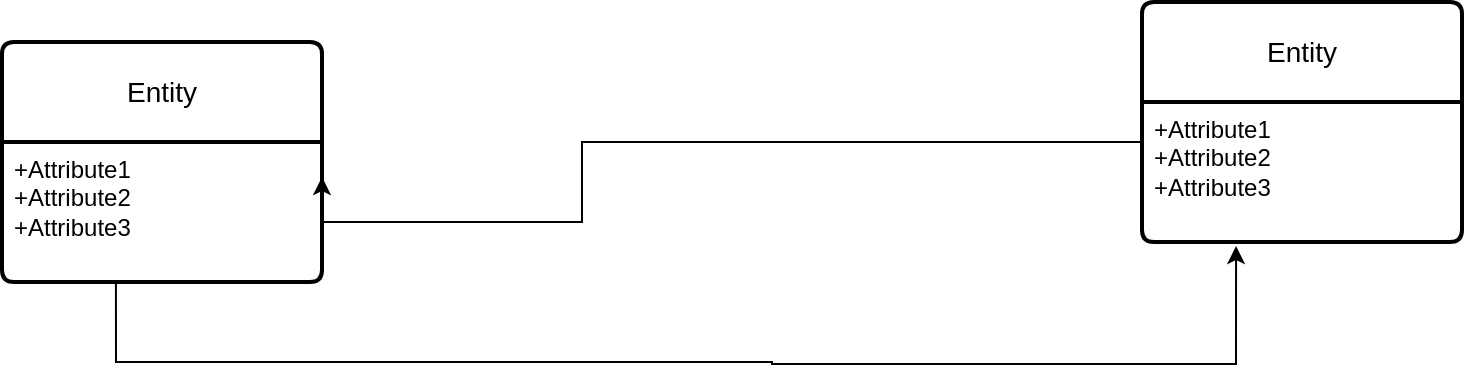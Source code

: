 <mxfile version="26.2.14">
  <diagram name="Page-1" id="ne_JKEm6kGMyf5i0Zk4b">
    <mxGraphModel dx="872" dy="465" grid="1" gridSize="10" guides="1" tooltips="1" connect="1" arrows="1" fold="1" page="1" pageScale="1" pageWidth="850" pageHeight="1100" math="0" shadow="0">
      <root>
        <mxCell id="0" />
        <mxCell id="1" parent="0" />
        <mxCell id="p2LpwtepYDFrVIb1HNte-1" value="Entity" style="swimlane;childLayout=stackLayout;horizontal=1;startSize=50;horizontalStack=0;rounded=1;fontSize=14;fontStyle=0;strokeWidth=2;resizeParent=0;resizeLast=1;shadow=0;dashed=0;align=center;arcSize=4;whiteSpace=wrap;html=1;" vertex="1" parent="1">
          <mxGeometry x="80" y="60" width="160" height="120" as="geometry" />
        </mxCell>
        <mxCell id="p2LpwtepYDFrVIb1HNte-2" value="+Attribute1&#xa;+Attribute2&#xa;+Attribute3" style="align=left;strokeColor=none;fillColor=none;spacingLeft=4;spacingRight=4;fontSize=12;verticalAlign=top;resizable=0;rotatable=0;part=1;html=1;whiteSpace=wrap;" vertex="1" parent="p2LpwtepYDFrVIb1HNte-1">
          <mxGeometry y="50" width="160" height="70" as="geometry" />
        </mxCell>
        <mxCell id="p2LpwtepYDFrVIb1HNte-5" style="edgeStyle=orthogonalEdgeStyle;rounded=0;orthogonalLoop=1;jettySize=auto;html=1;entryX=1;entryY=0.25;entryDx=0;entryDy=0;" edge="1" parent="1" source="p2LpwtepYDFrVIb1HNte-3" target="p2LpwtepYDFrVIb1HNte-2">
          <mxGeometry relative="1" as="geometry">
            <mxPoint x="250" y="160" as="targetPoint" />
            <Array as="points">
              <mxPoint x="370" y="110" />
              <mxPoint x="370" y="150" />
              <mxPoint x="240" y="150" />
            </Array>
          </mxGeometry>
        </mxCell>
        <mxCell id="p2LpwtepYDFrVIb1HNte-3" value="Entity" style="swimlane;childLayout=stackLayout;horizontal=1;startSize=50;horizontalStack=0;rounded=1;fontSize=14;fontStyle=0;strokeWidth=2;resizeParent=0;resizeLast=1;shadow=0;dashed=0;align=center;arcSize=4;whiteSpace=wrap;html=1;" vertex="1" parent="1">
          <mxGeometry x="650" y="40" width="160" height="120" as="geometry" />
        </mxCell>
        <mxCell id="p2LpwtepYDFrVIb1HNte-4" value="+Attribute1&#xa;+Attribute2&#xa;+Attribute3" style="align=left;strokeColor=none;fillColor=none;spacingLeft=4;spacingRight=4;fontSize=12;verticalAlign=top;resizable=0;rotatable=0;part=1;html=1;whiteSpace=wrap;" vertex="1" parent="p2LpwtepYDFrVIb1HNte-3">
          <mxGeometry y="50" width="160" height="70" as="geometry" />
        </mxCell>
        <mxCell id="p2LpwtepYDFrVIb1HNte-6" style="edgeStyle=orthogonalEdgeStyle;rounded=0;orthogonalLoop=1;jettySize=auto;html=1;exitX=0.356;exitY=1.014;exitDx=0;exitDy=0;exitPerimeter=0;entryX=0.294;entryY=1.029;entryDx=0;entryDy=0;entryPerimeter=0;" edge="1" parent="1" source="p2LpwtepYDFrVIb1HNte-2" target="p2LpwtepYDFrVIb1HNte-4">
          <mxGeometry relative="1" as="geometry">
            <mxPoint x="700" y="190" as="targetPoint" />
            <mxPoint x="220" y="220" as="sourcePoint" />
            <Array as="points">
              <mxPoint x="137" y="220" />
              <mxPoint x="465" y="220" />
              <mxPoint x="465" y="221" />
              <mxPoint x="697" y="221" />
            </Array>
          </mxGeometry>
        </mxCell>
      </root>
    </mxGraphModel>
  </diagram>
</mxfile>
